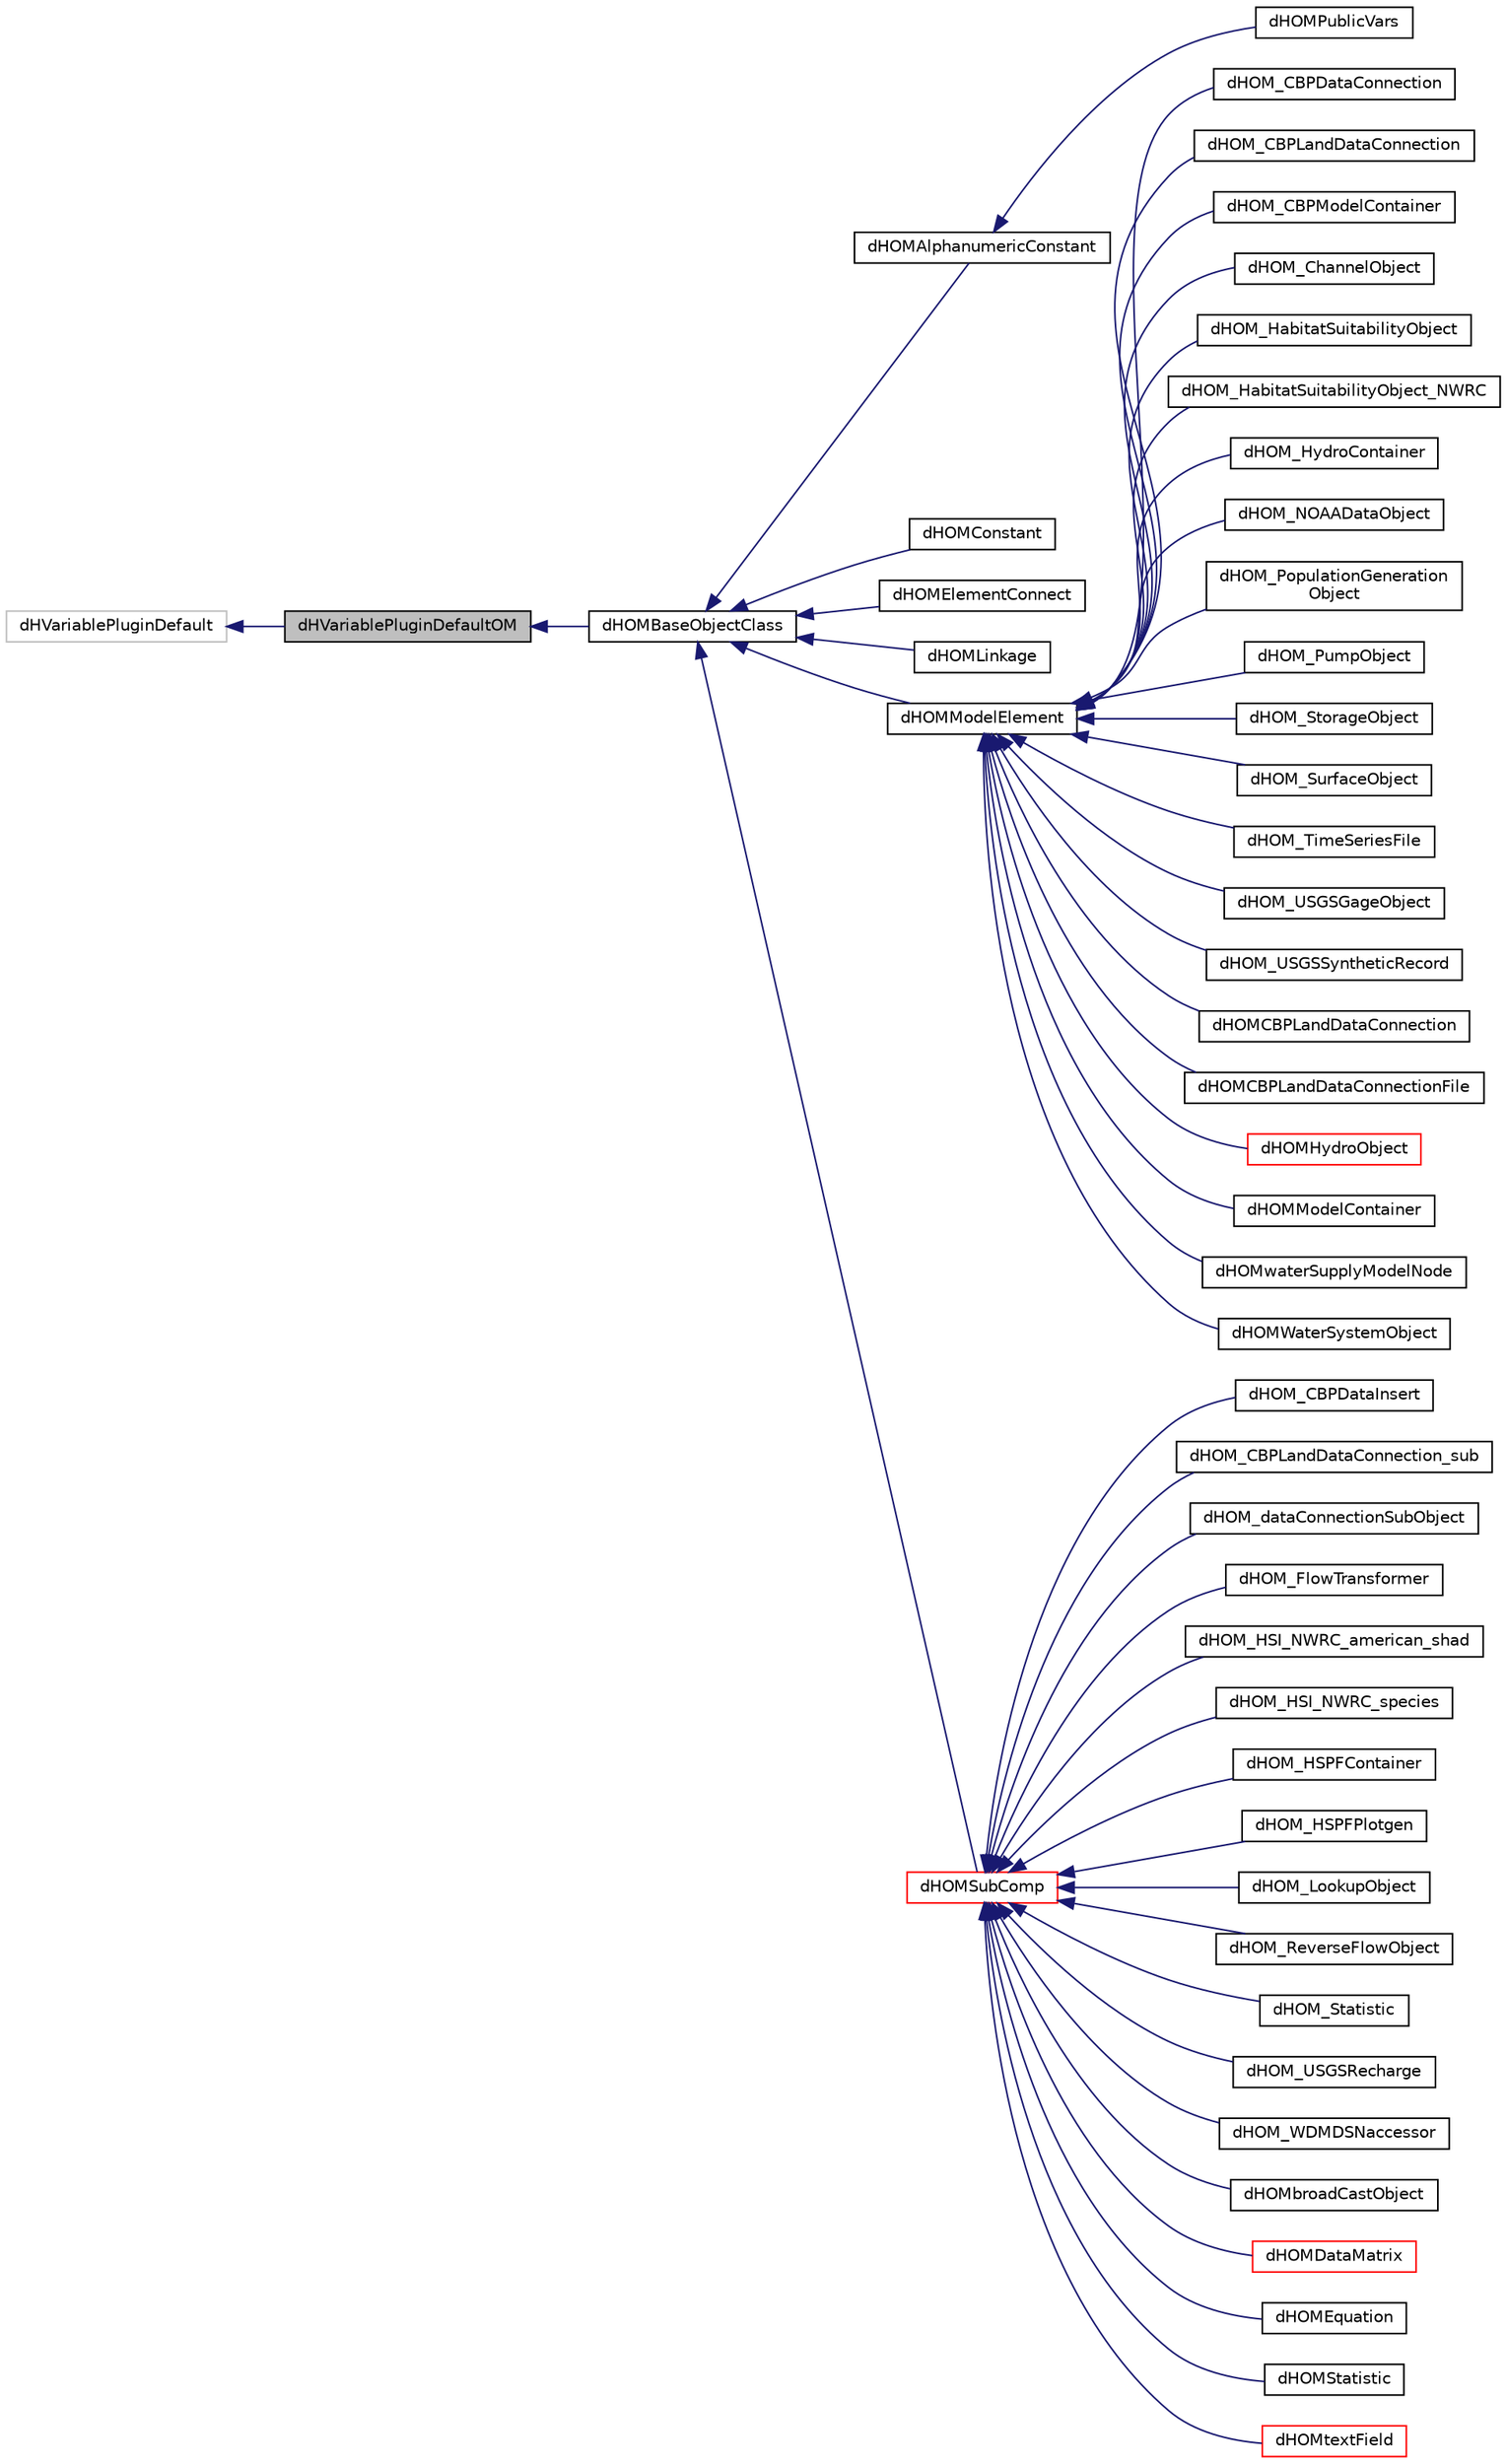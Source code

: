 digraph "dHVariablePluginDefaultOM"
{
 // LATEX_PDF_SIZE
  edge [fontname="Helvetica",fontsize="10",labelfontname="Helvetica",labelfontsize="10"];
  node [fontname="Helvetica",fontsize="10",shape=record];
  rankdir="LR";
  Node1 [label="dHVariablePluginDefaultOM",height=0.2,width=0.4,color="black", fillcolor="grey75", style="filled", fontcolor="black",tooltip=" "];
  Node2 -> Node1 [dir="back",color="midnightblue",fontsize="10",style="solid",fontname="Helvetica"];
  Node2 [label="dHVariablePluginDefault",height=0.2,width=0.4,color="grey75", fillcolor="white", style="filled",tooltip=" "];
  Node1 -> Node3 [dir="back",color="midnightblue",fontsize="10",style="solid",fontname="Helvetica"];
  Node3 [label="dHOMBaseObjectClass",height=0.2,width=0.4,color="black", fillcolor="white", style="filled",URL="$classdHOMBaseObjectClass.html",tooltip=" "];
  Node3 -> Node4 [dir="back",color="midnightblue",fontsize="10",style="solid",fontname="Helvetica"];
  Node4 [label="dHOMAlphanumericConstant",height=0.2,width=0.4,color="black", fillcolor="white", style="filled",URL="$classdHOMAlphanumericConstant.html",tooltip=" "];
  Node4 -> Node5 [dir="back",color="midnightblue",fontsize="10",style="solid",fontname="Helvetica"];
  Node5 [label="dHOMPublicVars",height=0.2,width=0.4,color="black", fillcolor="white", style="filled",URL="$classdHOMPublicVars.html",tooltip=" "];
  Node3 -> Node6 [dir="back",color="midnightblue",fontsize="10",style="solid",fontname="Helvetica"];
  Node6 [label="dHOMConstant",height=0.2,width=0.4,color="black", fillcolor="white", style="filled",URL="$classdHOMConstant.html",tooltip=" "];
  Node3 -> Node7 [dir="back",color="midnightblue",fontsize="10",style="solid",fontname="Helvetica"];
  Node7 [label="dHOMElementConnect",height=0.2,width=0.4,color="black", fillcolor="white", style="filled",URL="$classdHOMElementConnect.html",tooltip=" "];
  Node3 -> Node8 [dir="back",color="midnightblue",fontsize="10",style="solid",fontname="Helvetica"];
  Node8 [label="dHOMLinkage",height=0.2,width=0.4,color="black", fillcolor="white", style="filled",URL="$classdHOMLinkage.html",tooltip=" "];
  Node3 -> Node9 [dir="back",color="midnightblue",fontsize="10",style="solid",fontname="Helvetica"];
  Node9 [label="dHOMModelElement",height=0.2,width=0.4,color="black", fillcolor="white", style="filled",URL="$classdHOMModelElement.html",tooltip=" "];
  Node9 -> Node10 [dir="back",color="midnightblue",fontsize="10",style="solid",fontname="Helvetica"];
  Node10 [label="dHOM_CBPDataConnection",height=0.2,width=0.4,color="black", fillcolor="white", style="filled",URL="$classdHOM__CBPDataConnection.html",tooltip=" "];
  Node9 -> Node11 [dir="back",color="midnightblue",fontsize="10",style="solid",fontname="Helvetica"];
  Node11 [label="dHOM_CBPLandDataConnection",height=0.2,width=0.4,color="black", fillcolor="white", style="filled",URL="$classdHOM__CBPLandDataConnection.html",tooltip=" "];
  Node9 -> Node12 [dir="back",color="midnightblue",fontsize="10",style="solid",fontname="Helvetica"];
  Node12 [label="dHOM_CBPModelContainer",height=0.2,width=0.4,color="black", fillcolor="white", style="filled",URL="$classdHOM__CBPModelContainer.html",tooltip=" "];
  Node9 -> Node13 [dir="back",color="midnightblue",fontsize="10",style="solid",fontname="Helvetica"];
  Node13 [label="dHOM_ChannelObject",height=0.2,width=0.4,color="black", fillcolor="white", style="filled",URL="$classdHOM__ChannelObject.html",tooltip=" "];
  Node9 -> Node14 [dir="back",color="midnightblue",fontsize="10",style="solid",fontname="Helvetica"];
  Node14 [label="dHOM_HabitatSuitabilityObject",height=0.2,width=0.4,color="black", fillcolor="white", style="filled",URL="$classdHOM__HabitatSuitabilityObject.html",tooltip=" "];
  Node9 -> Node15 [dir="back",color="midnightblue",fontsize="10",style="solid",fontname="Helvetica"];
  Node15 [label="dHOM_HabitatSuitabilityObject_NWRC",height=0.2,width=0.4,color="black", fillcolor="white", style="filled",URL="$classdHOM__HabitatSuitabilityObject__NWRC.html",tooltip=" "];
  Node9 -> Node16 [dir="back",color="midnightblue",fontsize="10",style="solid",fontname="Helvetica"];
  Node16 [label="dHOM_HydroContainer",height=0.2,width=0.4,color="black", fillcolor="white", style="filled",URL="$classdHOM__HydroContainer.html",tooltip=" "];
  Node9 -> Node17 [dir="back",color="midnightblue",fontsize="10",style="solid",fontname="Helvetica"];
  Node17 [label="dHOM_NOAADataObject",height=0.2,width=0.4,color="black", fillcolor="white", style="filled",URL="$classdHOM__NOAADataObject.html",tooltip=" "];
  Node9 -> Node18 [dir="back",color="midnightblue",fontsize="10",style="solid",fontname="Helvetica"];
  Node18 [label="dHOM_PopulationGeneration\lObject",height=0.2,width=0.4,color="black", fillcolor="white", style="filled",URL="$classdHOM__PopulationGenerationObject.html",tooltip=" "];
  Node9 -> Node19 [dir="back",color="midnightblue",fontsize="10",style="solid",fontname="Helvetica"];
  Node19 [label="dHOM_PumpObject",height=0.2,width=0.4,color="black", fillcolor="white", style="filled",URL="$classdHOM__PumpObject.html",tooltip=" "];
  Node9 -> Node20 [dir="back",color="midnightblue",fontsize="10",style="solid",fontname="Helvetica"];
  Node20 [label="dHOM_StorageObject",height=0.2,width=0.4,color="black", fillcolor="white", style="filled",URL="$classdHOM__StorageObject.html",tooltip=" "];
  Node9 -> Node21 [dir="back",color="midnightblue",fontsize="10",style="solid",fontname="Helvetica"];
  Node21 [label="dHOM_SurfaceObject",height=0.2,width=0.4,color="black", fillcolor="white", style="filled",URL="$classdHOM__SurfaceObject.html",tooltip=" "];
  Node9 -> Node22 [dir="back",color="midnightblue",fontsize="10",style="solid",fontname="Helvetica"];
  Node22 [label="dHOM_TimeSeriesFile",height=0.2,width=0.4,color="black", fillcolor="white", style="filled",URL="$classdHOM__TimeSeriesFile.html",tooltip=" "];
  Node9 -> Node23 [dir="back",color="midnightblue",fontsize="10",style="solid",fontname="Helvetica"];
  Node23 [label="dHOM_USGSGageObject",height=0.2,width=0.4,color="black", fillcolor="white", style="filled",URL="$classdHOM__USGSGageObject.html",tooltip=" "];
  Node9 -> Node24 [dir="back",color="midnightblue",fontsize="10",style="solid",fontname="Helvetica"];
  Node24 [label="dHOM_USGSSyntheticRecord",height=0.2,width=0.4,color="black", fillcolor="white", style="filled",URL="$classdHOM__USGSSyntheticRecord.html",tooltip=" "];
  Node9 -> Node25 [dir="back",color="midnightblue",fontsize="10",style="solid",fontname="Helvetica"];
  Node25 [label="dHOMCBPLandDataConnection",height=0.2,width=0.4,color="black", fillcolor="white", style="filled",URL="$classdHOMCBPLandDataConnection.html",tooltip=" "];
  Node9 -> Node26 [dir="back",color="midnightblue",fontsize="10",style="solid",fontname="Helvetica"];
  Node26 [label="dHOMCBPLandDataConnectionFile",height=0.2,width=0.4,color="black", fillcolor="white", style="filled",URL="$classdHOMCBPLandDataConnectionFile.html",tooltip=" "];
  Node9 -> Node27 [dir="back",color="midnightblue",fontsize="10",style="solid",fontname="Helvetica"];
  Node27 [label="dHOMHydroObject",height=0.2,width=0.4,color="red", fillcolor="white", style="filled",URL="$classdHOMHydroObject.html",tooltip=" "];
  Node9 -> Node33 [dir="back",color="midnightblue",fontsize="10",style="solid",fontname="Helvetica"];
  Node33 [label="dHOMModelContainer",height=0.2,width=0.4,color="black", fillcolor="white", style="filled",URL="$classdHOMModelContainer.html",tooltip=" "];
  Node9 -> Node34 [dir="back",color="midnightblue",fontsize="10",style="solid",fontname="Helvetica"];
  Node34 [label="dHOMwaterSupplyModelNode",height=0.2,width=0.4,color="black", fillcolor="white", style="filled",URL="$classdHOMwaterSupplyModelNode.html",tooltip=" "];
  Node9 -> Node35 [dir="back",color="midnightblue",fontsize="10",style="solid",fontname="Helvetica"];
  Node35 [label="dHOMWaterSystemObject",height=0.2,width=0.4,color="black", fillcolor="white", style="filled",URL="$classdHOMWaterSystemObject.html",tooltip=" "];
  Node3 -> Node36 [dir="back",color="midnightblue",fontsize="10",style="solid",fontname="Helvetica"];
  Node36 [label="dHOMSubComp",height=0.2,width=0.4,color="red", fillcolor="white", style="filled",URL="$classdHOMSubComp.html",tooltip=" "];
  Node36 -> Node37 [dir="back",color="midnightblue",fontsize="10",style="solid",fontname="Helvetica"];
  Node37 [label="dHOM_CBPDataInsert",height=0.2,width=0.4,color="black", fillcolor="white", style="filled",URL="$classdHOM__CBPDataInsert.html",tooltip=" "];
  Node36 -> Node38 [dir="back",color="midnightblue",fontsize="10",style="solid",fontname="Helvetica"];
  Node38 [label="dHOM_CBPLandDataConnection_sub",height=0.2,width=0.4,color="black", fillcolor="white", style="filled",URL="$classdHOM__CBPLandDataConnection__sub.html",tooltip=" "];
  Node36 -> Node39 [dir="back",color="midnightblue",fontsize="10",style="solid",fontname="Helvetica"];
  Node39 [label="dHOM_dataConnectionSubObject",height=0.2,width=0.4,color="black", fillcolor="white", style="filled",URL="$classdHOM__dataConnectionSubObject.html",tooltip=" "];
  Node36 -> Node40 [dir="back",color="midnightblue",fontsize="10",style="solid",fontname="Helvetica"];
  Node40 [label="dHOM_FlowTransformer",height=0.2,width=0.4,color="black", fillcolor="white", style="filled",URL="$classdHOM__FlowTransformer.html",tooltip=" "];
  Node36 -> Node41 [dir="back",color="midnightblue",fontsize="10",style="solid",fontname="Helvetica"];
  Node41 [label="dHOM_HSI_NWRC_american_shad",height=0.2,width=0.4,color="black", fillcolor="white", style="filled",URL="$classdHOM__HSI__NWRC__american__shad.html",tooltip=" "];
  Node36 -> Node42 [dir="back",color="midnightblue",fontsize="10",style="solid",fontname="Helvetica"];
  Node42 [label="dHOM_HSI_NWRC_species",height=0.2,width=0.4,color="black", fillcolor="white", style="filled",URL="$classdHOM__HSI__NWRC__species.html",tooltip=" "];
  Node36 -> Node43 [dir="back",color="midnightblue",fontsize="10",style="solid",fontname="Helvetica"];
  Node43 [label="dHOM_HSPFContainer",height=0.2,width=0.4,color="black", fillcolor="white", style="filled",URL="$classdHOM__HSPFContainer.html",tooltip=" "];
  Node36 -> Node44 [dir="back",color="midnightblue",fontsize="10",style="solid",fontname="Helvetica"];
  Node44 [label="dHOM_HSPFPlotgen",height=0.2,width=0.4,color="black", fillcolor="white", style="filled",URL="$classdHOM__HSPFPlotgen.html",tooltip=" "];
  Node36 -> Node45 [dir="back",color="midnightblue",fontsize="10",style="solid",fontname="Helvetica"];
  Node45 [label="dHOM_LookupObject",height=0.2,width=0.4,color="black", fillcolor="white", style="filled",URL="$classdHOM__LookupObject.html",tooltip=" "];
  Node36 -> Node46 [dir="back",color="midnightblue",fontsize="10",style="solid",fontname="Helvetica"];
  Node46 [label="dHOM_ReverseFlowObject",height=0.2,width=0.4,color="black", fillcolor="white", style="filled",URL="$classdHOM__ReverseFlowObject.html",tooltip=" "];
  Node36 -> Node47 [dir="back",color="midnightblue",fontsize="10",style="solid",fontname="Helvetica"];
  Node47 [label="dHOM_Statistic",height=0.2,width=0.4,color="black", fillcolor="white", style="filled",URL="$classdHOM__Statistic.html",tooltip=" "];
  Node36 -> Node48 [dir="back",color="midnightblue",fontsize="10",style="solid",fontname="Helvetica"];
  Node48 [label="dHOM_USGSRecharge",height=0.2,width=0.4,color="black", fillcolor="white", style="filled",URL="$classdHOM__USGSRecharge.html",tooltip=" "];
  Node36 -> Node49 [dir="back",color="midnightblue",fontsize="10",style="solid",fontname="Helvetica"];
  Node49 [label="dHOM_WDMDSNaccessor",height=0.2,width=0.4,color="black", fillcolor="white", style="filled",URL="$classdHOM__WDMDSNaccessor.html",tooltip=" "];
  Node36 -> Node50 [dir="back",color="midnightblue",fontsize="10",style="solid",fontname="Helvetica"];
  Node50 [label="dHOMbroadCastObject",height=0.2,width=0.4,color="black", fillcolor="white", style="filled",URL="$classdHOMbroadCastObject.html",tooltip=" "];
  Node36 -> Node51 [dir="back",color="midnightblue",fontsize="10",style="solid",fontname="Helvetica"];
  Node51 [label="dHOMDataMatrix",height=0.2,width=0.4,color="red", fillcolor="white", style="filled",URL="$classdHOMDataMatrix.html",tooltip=" "];
  Node36 -> Node54 [dir="back",color="midnightblue",fontsize="10",style="solid",fontname="Helvetica"];
  Node54 [label="dHOMEquation",height=0.2,width=0.4,color="black", fillcolor="white", style="filled",URL="$classdHOMEquation.html",tooltip=" "];
  Node36 -> Node55 [dir="back",color="midnightblue",fontsize="10",style="solid",fontname="Helvetica"];
  Node55 [label="dHOMStatistic",height=0.2,width=0.4,color="black", fillcolor="white", style="filled",URL="$classdHOMStatistic.html",tooltip=" "];
  Node36 -> Node56 [dir="back",color="midnightblue",fontsize="10",style="solid",fontname="Helvetica"];
  Node56 [label="dHOMtextField",height=0.2,width=0.4,color="red", fillcolor="white", style="filled",URL="$classdHOMtextField.html",tooltip=" "];
}
